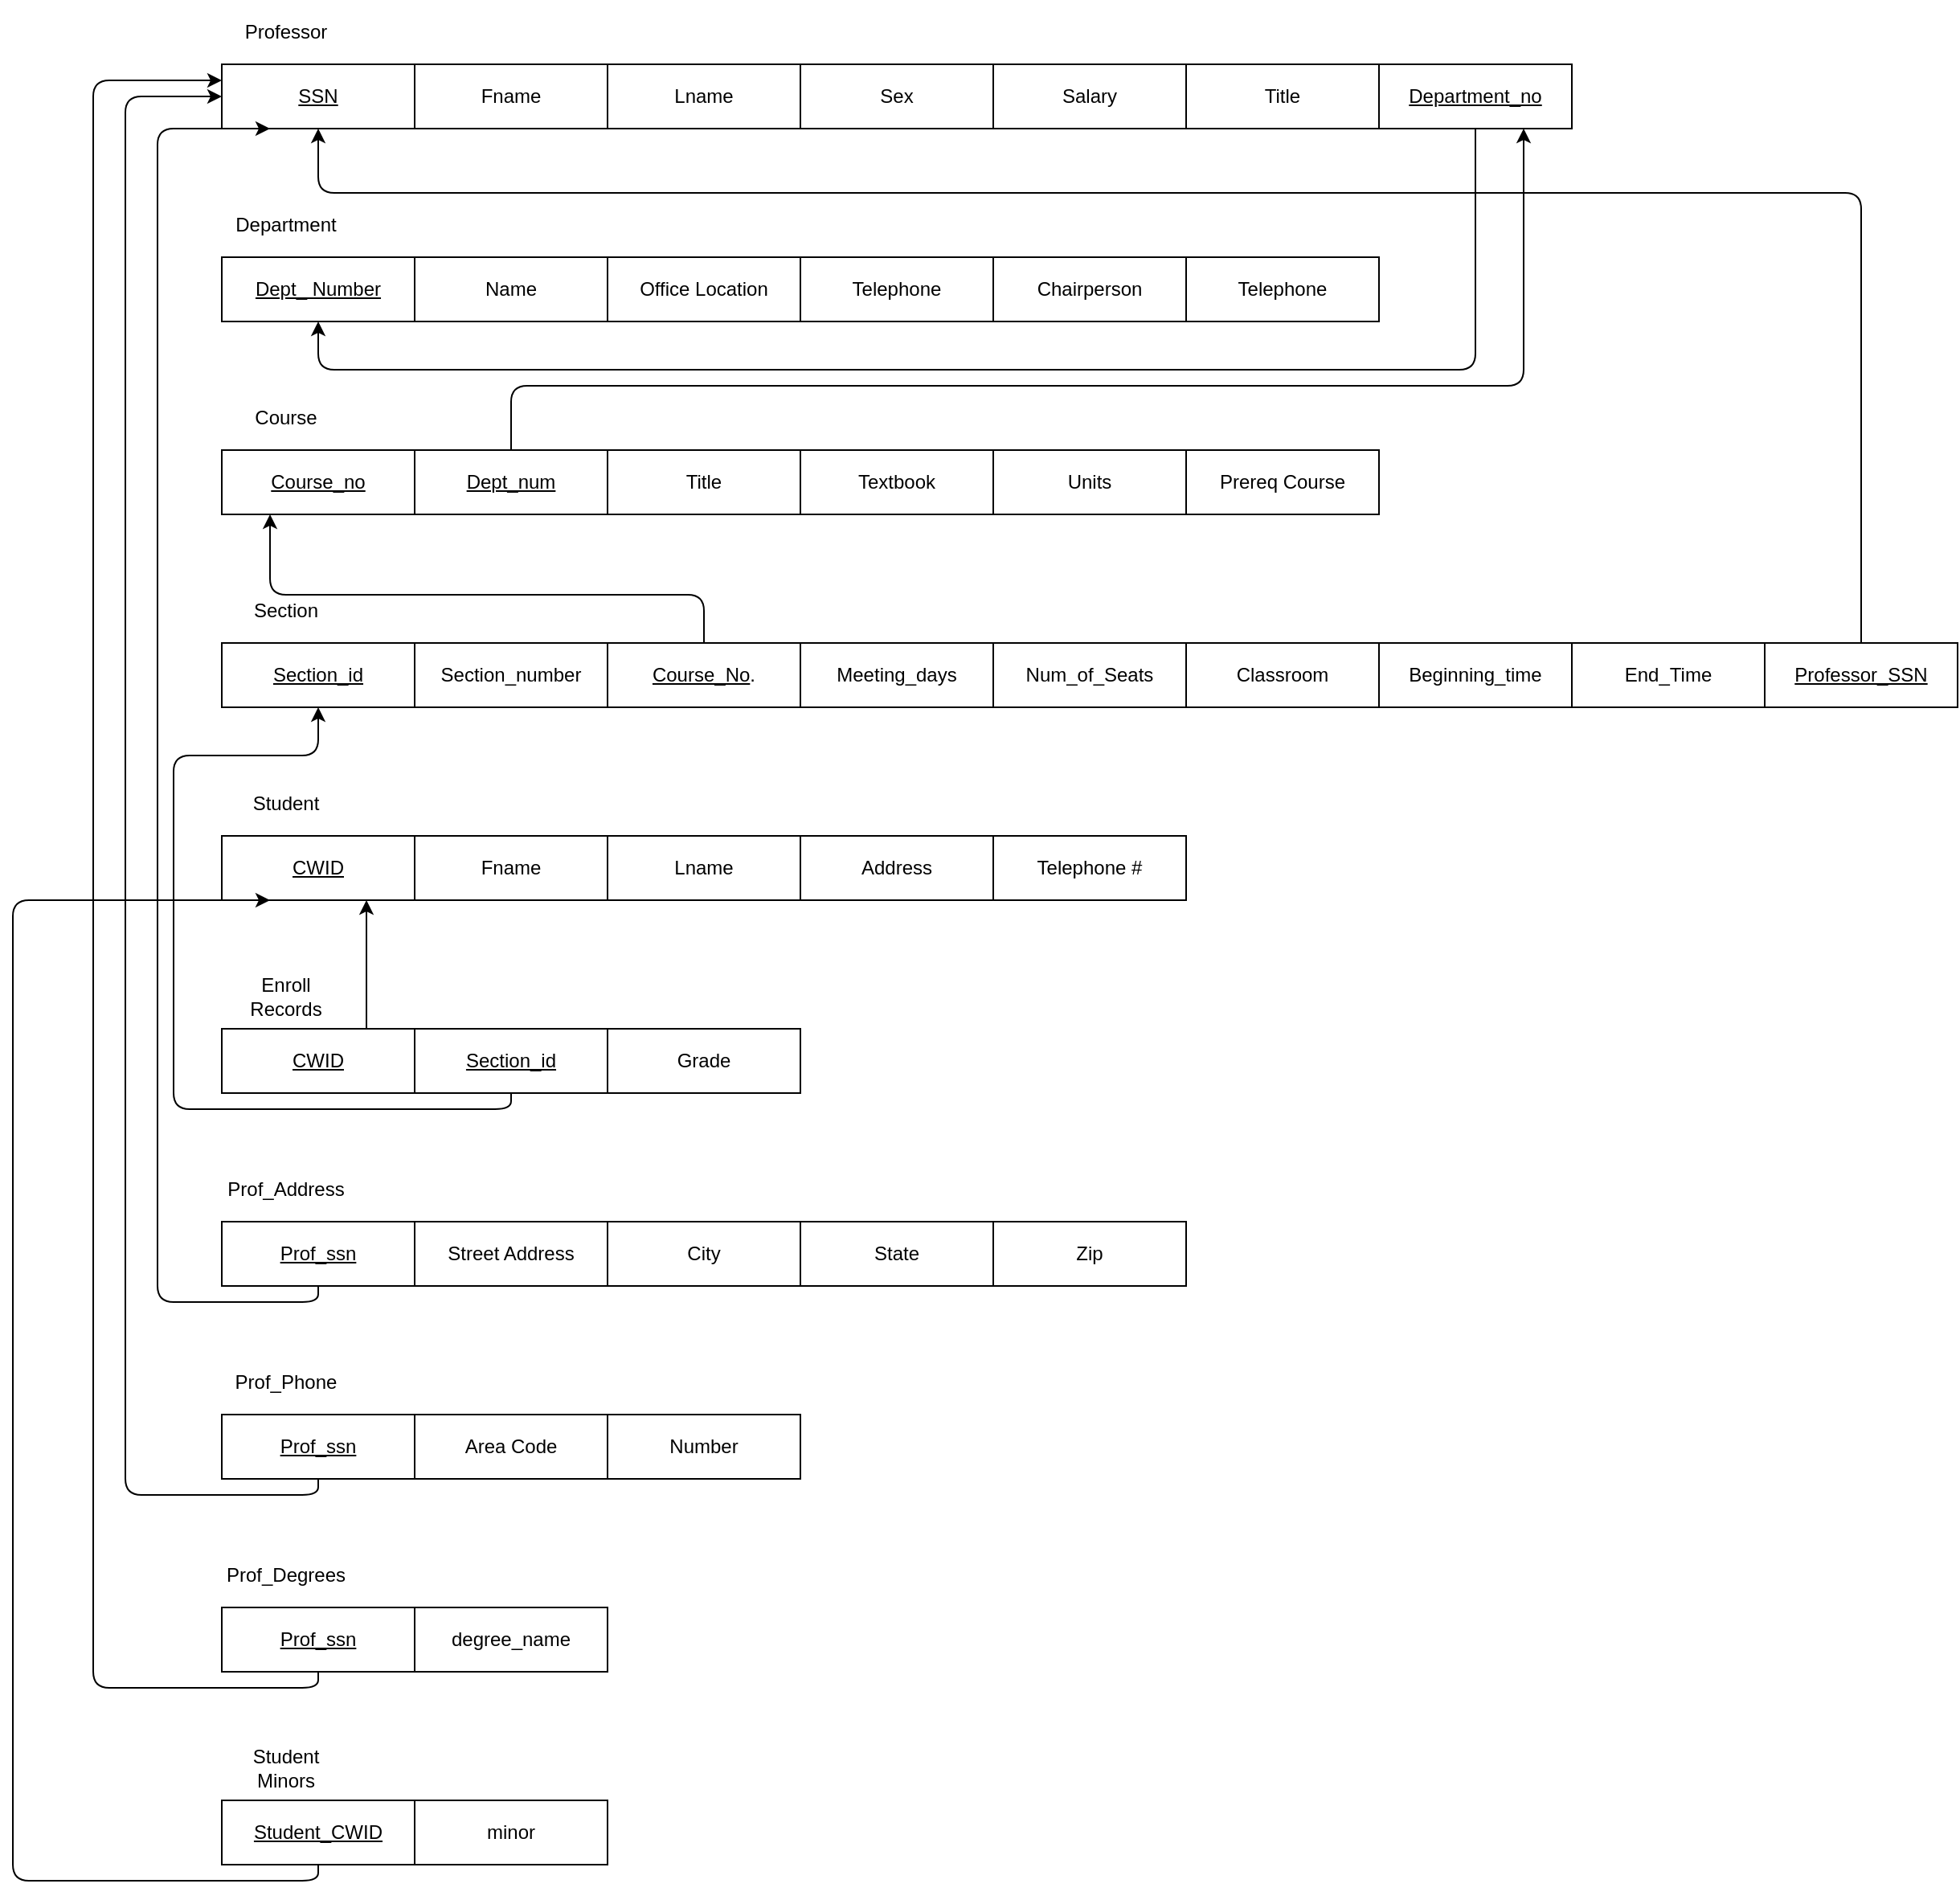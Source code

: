 <mxfile>
    <diagram id="jtlokfSB71wrjKScR97X" name="Page-1">
        <mxGraphModel dx="1968" dy="790" grid="1" gridSize="10" guides="1" tooltips="1" connect="1" arrows="1" fold="1" page="1" pageScale="1" pageWidth="850" pageHeight="1100" math="0" shadow="0">
            <root>
                <mxCell id="0"/>
                <mxCell id="1" parent="0"/>
                <mxCell id="2" value="&lt;u&gt;SSN&lt;/u&gt;" style="rounded=0;whiteSpace=wrap;html=1;" parent="1" vertex="1">
                    <mxGeometry x="80" y="200" width="120" height="40" as="geometry"/>
                </mxCell>
                <mxCell id="3" value="Fname" style="rounded=0;whiteSpace=wrap;html=1;" parent="1" vertex="1">
                    <mxGeometry x="200" y="200" width="120" height="40" as="geometry"/>
                </mxCell>
                <mxCell id="5" value="Title" style="rounded=0;whiteSpace=wrap;html=1;" parent="1" vertex="1">
                    <mxGeometry x="680" y="200" width="120" height="40" as="geometry"/>
                </mxCell>
                <mxCell id="6" value="Professor" style="text;html=1;strokeColor=none;fillColor=none;align=center;verticalAlign=middle;whiteSpace=wrap;rounded=0;" parent="1" vertex="1">
                    <mxGeometry x="80" y="160" width="80" height="40" as="geometry"/>
                </mxCell>
                <mxCell id="7" value="&lt;u&gt;Dept_ Number&lt;/u&gt;" style="rounded=0;whiteSpace=wrap;html=1;" parent="1" vertex="1">
                    <mxGeometry x="80" y="320" width="120" height="40" as="geometry"/>
                </mxCell>
                <mxCell id="8" value="Name" style="rounded=0;whiteSpace=wrap;html=1;" parent="1" vertex="1">
                    <mxGeometry x="200" y="320" width="120" height="40" as="geometry"/>
                </mxCell>
                <mxCell id="9" value="Office Location" style="rounded=0;whiteSpace=wrap;html=1;" parent="1" vertex="1">
                    <mxGeometry x="320" y="320" width="120" height="40" as="geometry"/>
                </mxCell>
                <mxCell id="10" value="Telephone" style="rounded=0;whiteSpace=wrap;html=1;" parent="1" vertex="1">
                    <mxGeometry x="440" y="320" width="120" height="40" as="geometry"/>
                </mxCell>
                <mxCell id="11" value="Department" style="text;html=1;strokeColor=none;fillColor=none;align=center;verticalAlign=middle;whiteSpace=wrap;rounded=0;" parent="1" vertex="1">
                    <mxGeometry x="80" y="280" width="80" height="40" as="geometry"/>
                </mxCell>
                <mxCell id="12" value="&lt;u&gt;Course_no&lt;/u&gt;" style="rounded=0;whiteSpace=wrap;html=1;" parent="1" vertex="1">
                    <mxGeometry x="80" y="440" width="120" height="40" as="geometry"/>
                </mxCell>
                <mxCell id="13" value="Title" style="rounded=0;whiteSpace=wrap;html=1;" parent="1" vertex="1">
                    <mxGeometry x="320" y="440" width="120" height="40" as="geometry"/>
                </mxCell>
                <mxCell id="14" value="Textbook" style="rounded=0;whiteSpace=wrap;html=1;" parent="1" vertex="1">
                    <mxGeometry x="440" y="440" width="120" height="40" as="geometry"/>
                </mxCell>
                <mxCell id="15" value="Units" style="rounded=0;whiteSpace=wrap;html=1;" parent="1" vertex="1">
                    <mxGeometry x="560" y="440" width="120" height="40" as="geometry"/>
                </mxCell>
                <mxCell id="16" value="Course" style="text;html=1;strokeColor=none;fillColor=none;align=center;verticalAlign=middle;whiteSpace=wrap;rounded=0;" parent="1" vertex="1">
                    <mxGeometry x="80" y="400" width="80" height="40" as="geometry"/>
                </mxCell>
                <mxCell id="17" value="&lt;u&gt;Section_id&lt;/u&gt;" style="rounded=0;whiteSpace=wrap;html=1;" parent="1" vertex="1">
                    <mxGeometry x="80" y="560" width="120" height="40" as="geometry"/>
                </mxCell>
                <mxCell id="106" style="edgeStyle=orthogonalEdgeStyle;html=1;exitX=0.5;exitY=0;exitDx=0;exitDy=0;entryX=0.25;entryY=1;entryDx=0;entryDy=0;" parent="1" source="18" target="12" edge="1">
                    <mxGeometry relative="1" as="geometry">
                        <Array as="points">
                            <mxPoint x="380" y="530"/>
                            <mxPoint x="110" y="530"/>
                        </Array>
                    </mxGeometry>
                </mxCell>
                <mxCell id="18" value="&lt;u&gt;Course_No&lt;/u&gt;." style="rounded=0;whiteSpace=wrap;html=1;" parent="1" vertex="1">
                    <mxGeometry x="320" y="560" width="120" height="40" as="geometry"/>
                </mxCell>
                <mxCell id="19" value="Meeting_days" style="rounded=0;whiteSpace=wrap;html=1;" parent="1" vertex="1">
                    <mxGeometry x="440" y="560" width="120" height="40" as="geometry"/>
                </mxCell>
                <mxCell id="21" value="Section" style="text;html=1;strokeColor=none;fillColor=none;align=center;verticalAlign=middle;whiteSpace=wrap;rounded=0;" parent="1" vertex="1">
                    <mxGeometry x="80" y="520" width="80" height="40" as="geometry"/>
                </mxCell>
                <mxCell id="22" value="&lt;u&gt;CWID&lt;/u&gt;" style="rounded=0;whiteSpace=wrap;html=1;" parent="1" vertex="1">
                    <mxGeometry x="80" y="680" width="120" height="40" as="geometry"/>
                </mxCell>
                <mxCell id="23" value="Fname" style="rounded=0;whiteSpace=wrap;html=1;" parent="1" vertex="1">
                    <mxGeometry x="200" y="680" width="120" height="40" as="geometry"/>
                </mxCell>
                <mxCell id="24" value="Address" style="rounded=0;whiteSpace=wrap;html=1;" parent="1" vertex="1">
                    <mxGeometry x="440" y="680" width="120" height="40" as="geometry"/>
                </mxCell>
                <mxCell id="25" value="Telephone #" style="rounded=0;whiteSpace=wrap;html=1;" parent="1" vertex="1">
                    <mxGeometry x="560" y="680" width="120" height="40" as="geometry"/>
                </mxCell>
                <mxCell id="26" value="Student" style="text;html=1;strokeColor=none;fillColor=none;align=center;verticalAlign=middle;whiteSpace=wrap;rounded=0;" parent="1" vertex="1">
                    <mxGeometry x="80" y="640" width="80" height="40" as="geometry"/>
                </mxCell>
                <mxCell id="67" style="edgeStyle=orthogonalEdgeStyle;html=1;exitX=0.75;exitY=0;exitDx=0;exitDy=0;entryX=0.75;entryY=1;entryDx=0;entryDy=0;" parent="1" source="27" target="22" edge="1">
                    <mxGeometry relative="1" as="geometry"/>
                </mxCell>
                <mxCell id="27" value="&lt;u&gt;CWID&lt;/u&gt;" style="rounded=0;whiteSpace=wrap;html=1;" parent="1" vertex="1">
                    <mxGeometry x="80" y="800" width="120" height="40" as="geometry"/>
                </mxCell>
                <mxCell id="105" style="edgeStyle=orthogonalEdgeStyle;html=1;exitX=0.5;exitY=1;exitDx=0;exitDy=0;entryX=0.5;entryY=1;entryDx=0;entryDy=0;" parent="1" source="28" target="17" edge="1">
                    <mxGeometry relative="1" as="geometry">
                        <Array as="points">
                            <mxPoint x="260" y="850"/>
                            <mxPoint x="50" y="850"/>
                            <mxPoint x="50" y="630"/>
                            <mxPoint x="140" y="630"/>
                        </Array>
                    </mxGeometry>
                </mxCell>
                <mxCell id="28" value="&lt;u&gt;Section_id&lt;/u&gt;" style="rounded=0;whiteSpace=wrap;html=1;" parent="1" vertex="1">
                    <mxGeometry x="200" y="800" width="120" height="40" as="geometry"/>
                </mxCell>
                <mxCell id="29" value="Grade" style="rounded=0;whiteSpace=wrap;html=1;" parent="1" vertex="1">
                    <mxGeometry x="320" y="800" width="120" height="40" as="geometry"/>
                </mxCell>
                <mxCell id="31" value="Enroll Records" style="text;html=1;strokeColor=none;fillColor=none;align=center;verticalAlign=middle;whiteSpace=wrap;rounded=0;" parent="1" vertex="1">
                    <mxGeometry x="80" y="760" width="80" height="40" as="geometry"/>
                </mxCell>
                <mxCell id="32" value="Sex" style="rounded=0;whiteSpace=wrap;html=1;" parent="1" vertex="1">
                    <mxGeometry x="440" y="200" width="120" height="40" as="geometry"/>
                </mxCell>
                <mxCell id="33" value="Salary" style="rounded=0;whiteSpace=wrap;html=1;" parent="1" vertex="1">
                    <mxGeometry x="560" y="200" width="120" height="40" as="geometry"/>
                </mxCell>
                <mxCell id="34" value="Street Address" style="rounded=0;whiteSpace=wrap;html=1;" parent="1" vertex="1">
                    <mxGeometry x="200" y="920" width="120" height="40" as="geometry"/>
                </mxCell>
                <mxCell id="35" value="Chairperson" style="rounded=0;whiteSpace=wrap;html=1;" parent="1" vertex="1">
                    <mxGeometry x="560" y="320" width="120" height="40" as="geometry"/>
                </mxCell>
                <mxCell id="36" value="Telephone" style="rounded=0;whiteSpace=wrap;html=1;" parent="1" vertex="1">
                    <mxGeometry x="680" y="320" width="120" height="40" as="geometry"/>
                </mxCell>
                <mxCell id="37" value="Prereq Course" style="rounded=0;whiteSpace=wrap;html=1;" parent="1" vertex="1">
                    <mxGeometry x="680" y="440" width="120" height="40" as="geometry"/>
                </mxCell>
                <mxCell id="102" style="edgeStyle=orthogonalEdgeStyle;html=1;exitX=0.5;exitY=0;exitDx=0;exitDy=0;entryX=0.75;entryY=1;entryDx=0;entryDy=0;" parent="1" source="39" target="44" edge="1">
                    <mxGeometry relative="1" as="geometry">
                        <Array as="points">
                            <mxPoint x="260" y="400"/>
                            <mxPoint x="890" y="400"/>
                        </Array>
                    </mxGeometry>
                </mxCell>
                <mxCell id="39" value="&lt;u&gt;Dept_num&lt;/u&gt;" style="rounded=0;whiteSpace=wrap;html=1;" parent="1" vertex="1">
                    <mxGeometry x="200" y="440" width="120" height="40" as="geometry"/>
                </mxCell>
                <mxCell id="40" value="Num_of_Seats" style="rounded=0;whiteSpace=wrap;html=1;" parent="1" vertex="1">
                    <mxGeometry x="560" y="560" width="120" height="40" as="geometry"/>
                </mxCell>
                <mxCell id="41" value="Beginning_time" style="rounded=0;whiteSpace=wrap;html=1;" parent="1" vertex="1">
                    <mxGeometry x="800" y="560" width="120" height="40" as="geometry"/>
                </mxCell>
                <mxCell id="42" value="Classroom" style="rounded=0;whiteSpace=wrap;html=1;" parent="1" vertex="1">
                    <mxGeometry x="680" y="560" width="120" height="40" as="geometry"/>
                </mxCell>
                <mxCell id="43" value="End_Time" style="rounded=0;whiteSpace=wrap;html=1;" parent="1" vertex="1">
                    <mxGeometry x="920" y="560" width="120" height="40" as="geometry"/>
                </mxCell>
                <mxCell id="100" style="edgeStyle=orthogonalEdgeStyle;html=1;exitX=0.5;exitY=1;exitDx=0;exitDy=0;entryX=0.5;entryY=1;entryDx=0;entryDy=0;" parent="1" source="44" target="7" edge="1">
                    <mxGeometry relative="1" as="geometry">
                        <Array as="points">
                            <mxPoint x="860" y="390"/>
                            <mxPoint x="140" y="390"/>
                        </Array>
                    </mxGeometry>
                </mxCell>
                <mxCell id="44" value="&lt;u&gt;Department_no&lt;/u&gt;" style="rounded=0;whiteSpace=wrap;html=1;" parent="1" vertex="1">
                    <mxGeometry x="800" y="200" width="120" height="40" as="geometry"/>
                </mxCell>
                <mxCell id="47" value="Area Code" style="rounded=0;whiteSpace=wrap;html=1;" parent="1" vertex="1">
                    <mxGeometry x="200" y="1040" width="120" height="40" as="geometry"/>
                </mxCell>
                <mxCell id="104" style="edgeStyle=orthogonalEdgeStyle;html=1;exitX=0.5;exitY=0;exitDx=0;exitDy=0;entryX=0.5;entryY=1;entryDx=0;entryDy=0;" parent="1" source="84" target="2" edge="1">
                    <mxGeometry relative="1" as="geometry">
                        <Array as="points">
                            <mxPoint x="1100" y="280"/>
                            <mxPoint x="140" y="280"/>
                        </Array>
                    </mxGeometry>
                </mxCell>
                <mxCell id="84" value="&lt;u&gt;Professor_SSN&lt;/u&gt;" style="rounded=0;whiteSpace=wrap;html=1;" parent="1" vertex="1">
                    <mxGeometry x="1040" y="560" width="120" height="40" as="geometry"/>
                </mxCell>
                <mxCell id="85" value="Lname" style="rounded=0;whiteSpace=wrap;html=1;" parent="1" vertex="1">
                    <mxGeometry x="320" y="680" width="120" height="40" as="geometry"/>
                </mxCell>
                <mxCell id="86" value="Section_number" style="rounded=0;whiteSpace=wrap;html=1;" parent="1" vertex="1">
                    <mxGeometry x="200" y="560" width="120" height="40" as="geometry"/>
                </mxCell>
                <mxCell id="88" value="Prof_Address" style="text;html=1;strokeColor=none;fillColor=none;align=center;verticalAlign=middle;whiteSpace=wrap;rounded=0;" parent="1" vertex="1">
                    <mxGeometry x="80" y="880" width="80" height="40" as="geometry"/>
                </mxCell>
                <mxCell id="89" value="Prof_Phone" style="text;html=1;strokeColor=none;fillColor=none;align=center;verticalAlign=middle;whiteSpace=wrap;rounded=0;" parent="1" vertex="1">
                    <mxGeometry x="80" y="1000" width="80" height="40" as="geometry"/>
                </mxCell>
                <mxCell id="90" value="degree_name" style="rounded=0;whiteSpace=wrap;html=1;" parent="1" vertex="1">
                    <mxGeometry x="200" y="1160" width="120" height="40" as="geometry"/>
                </mxCell>
                <mxCell id="91" value="Prof_Degrees" style="text;html=1;strokeColor=none;fillColor=none;align=center;verticalAlign=middle;whiteSpace=wrap;rounded=0;" parent="1" vertex="1">
                    <mxGeometry x="80" y="1120" width="80" height="40" as="geometry"/>
                </mxCell>
                <mxCell id="92" value="Number" style="rounded=0;whiteSpace=wrap;html=1;" parent="1" vertex="1">
                    <mxGeometry x="320" y="1040" width="120" height="40" as="geometry"/>
                </mxCell>
                <mxCell id="108" style="edgeStyle=orthogonalEdgeStyle;html=1;exitX=0.5;exitY=1;exitDx=0;exitDy=0;entryX=0;entryY=0.5;entryDx=0;entryDy=0;" parent="1" source="93" target="2" edge="1">
                    <mxGeometry relative="1" as="geometry">
                        <Array as="points">
                            <mxPoint x="140" y="1090"/>
                            <mxPoint x="20" y="1090"/>
                            <mxPoint x="20" y="220"/>
                        </Array>
                    </mxGeometry>
                </mxCell>
                <mxCell id="93" value="&lt;u&gt;Prof_ssn&lt;/u&gt;" style="rounded=0;whiteSpace=wrap;html=1;" parent="1" vertex="1">
                    <mxGeometry x="80" y="1040" width="120" height="40" as="geometry"/>
                </mxCell>
                <mxCell id="109" style="edgeStyle=orthogonalEdgeStyle;html=1;exitX=0.5;exitY=1;exitDx=0;exitDy=0;entryX=0;entryY=0.25;entryDx=0;entryDy=0;" parent="1" source="94" target="2" edge="1">
                    <mxGeometry relative="1" as="geometry">
                        <Array as="points">
                            <mxPoint x="140" y="1210"/>
                            <mxPoint y="1210"/>
                            <mxPoint y="210"/>
                        </Array>
                    </mxGeometry>
                </mxCell>
                <mxCell id="94" value="&lt;u&gt;Prof_ssn&lt;/u&gt;" style="rounded=0;whiteSpace=wrap;html=1;" parent="1" vertex="1">
                    <mxGeometry x="80" y="1160" width="120" height="40" as="geometry"/>
                </mxCell>
                <mxCell id="107" style="edgeStyle=orthogonalEdgeStyle;html=1;exitX=0.5;exitY=1;exitDx=0;exitDy=0;entryX=0.25;entryY=1;entryDx=0;entryDy=0;" parent="1" source="95" target="2" edge="1">
                    <mxGeometry relative="1" as="geometry">
                        <Array as="points">
                            <mxPoint x="140" y="970"/>
                            <mxPoint x="40" y="970"/>
                            <mxPoint x="40" y="240"/>
                        </Array>
                    </mxGeometry>
                </mxCell>
                <mxCell id="95" value="&lt;u&gt;Prof_ssn&lt;/u&gt;" style="rounded=0;whiteSpace=wrap;html=1;" parent="1" vertex="1">
                    <mxGeometry x="80" y="920" width="120" height="40" as="geometry"/>
                </mxCell>
                <mxCell id="96" value="Zip" style="rounded=0;whiteSpace=wrap;html=1;" parent="1" vertex="1">
                    <mxGeometry x="560" y="920" width="120" height="40" as="geometry"/>
                </mxCell>
                <mxCell id="97" value="State" style="rounded=0;whiteSpace=wrap;html=1;" parent="1" vertex="1">
                    <mxGeometry x="440" y="920" width="120" height="40" as="geometry"/>
                </mxCell>
                <mxCell id="98" value="City" style="rounded=0;whiteSpace=wrap;html=1;" parent="1" vertex="1">
                    <mxGeometry x="320" y="920" width="120" height="40" as="geometry"/>
                </mxCell>
                <mxCell id="99" value="Lname" style="rounded=0;whiteSpace=wrap;html=1;" parent="1" vertex="1">
                    <mxGeometry x="320" y="200" width="120" height="40" as="geometry"/>
                </mxCell>
                <mxCell id="110" value="minor" style="rounded=0;whiteSpace=wrap;html=1;" parent="1" vertex="1">
                    <mxGeometry x="200" y="1280" width="120" height="40" as="geometry"/>
                </mxCell>
                <mxCell id="111" value="Student Minors" style="text;html=1;strokeColor=none;fillColor=none;align=center;verticalAlign=middle;whiteSpace=wrap;rounded=0;" parent="1" vertex="1">
                    <mxGeometry x="80" y="1240" width="80" height="40" as="geometry"/>
                </mxCell>
                <mxCell id="113" style="edgeStyle=orthogonalEdgeStyle;html=1;exitX=0.5;exitY=1;exitDx=0;exitDy=0;entryX=0.25;entryY=1;entryDx=0;entryDy=0;" parent="1" source="112" target="22" edge="1">
                    <mxGeometry relative="1" as="geometry">
                        <Array as="points">
                            <mxPoint x="140" y="1330"/>
                            <mxPoint x="-50" y="1330"/>
                            <mxPoint x="-50" y="720"/>
                        </Array>
                    </mxGeometry>
                </mxCell>
                <mxCell id="112" value="&lt;u&gt;Student_CWID&lt;/u&gt;" style="rounded=0;whiteSpace=wrap;html=1;" parent="1" vertex="1">
                    <mxGeometry x="80" y="1280" width="120" height="40" as="geometry"/>
                </mxCell>
            </root>
        </mxGraphModel>
    </diagram>
</mxfile>